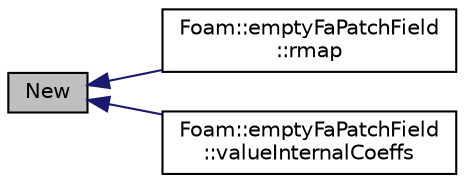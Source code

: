 digraph "New"
{
  bgcolor="transparent";
  edge [fontname="Helvetica",fontsize="10",labelfontname="Helvetica",labelfontsize="10"];
  node [fontname="Helvetica",fontsize="10",shape=record];
  rankdir="LR";
  Node1 [label="New",height=0.2,width=0.4,color="black", fillcolor="grey75", style="filled" fontcolor="black"];
  Node1 -> Node2 [dir="back",color="midnightblue",fontsize="10",style="solid",fontname="Helvetica"];
  Node2 [label="Foam::emptyFaPatchField\l::rmap",height=0.2,width=0.4,color="black",URL="$classFoam_1_1emptyFaPatchField.html#a624e73326c58444e1796320503d86eb3",tooltip="Reverse map the given faPatchField onto this faPatchField. "];
  Node1 -> Node3 [dir="back",color="midnightblue",fontsize="10",style="solid",fontname="Helvetica"];
  Node3 [label="Foam::emptyFaPatchField\l::valueInternalCoeffs",height=0.2,width=0.4,color="black",URL="$classFoam_1_1emptyFaPatchField.html#a200ec50234153701fcca27141661bc90",tooltip="Return the matrix diagonal coefficients corresponding to the. "];
}
